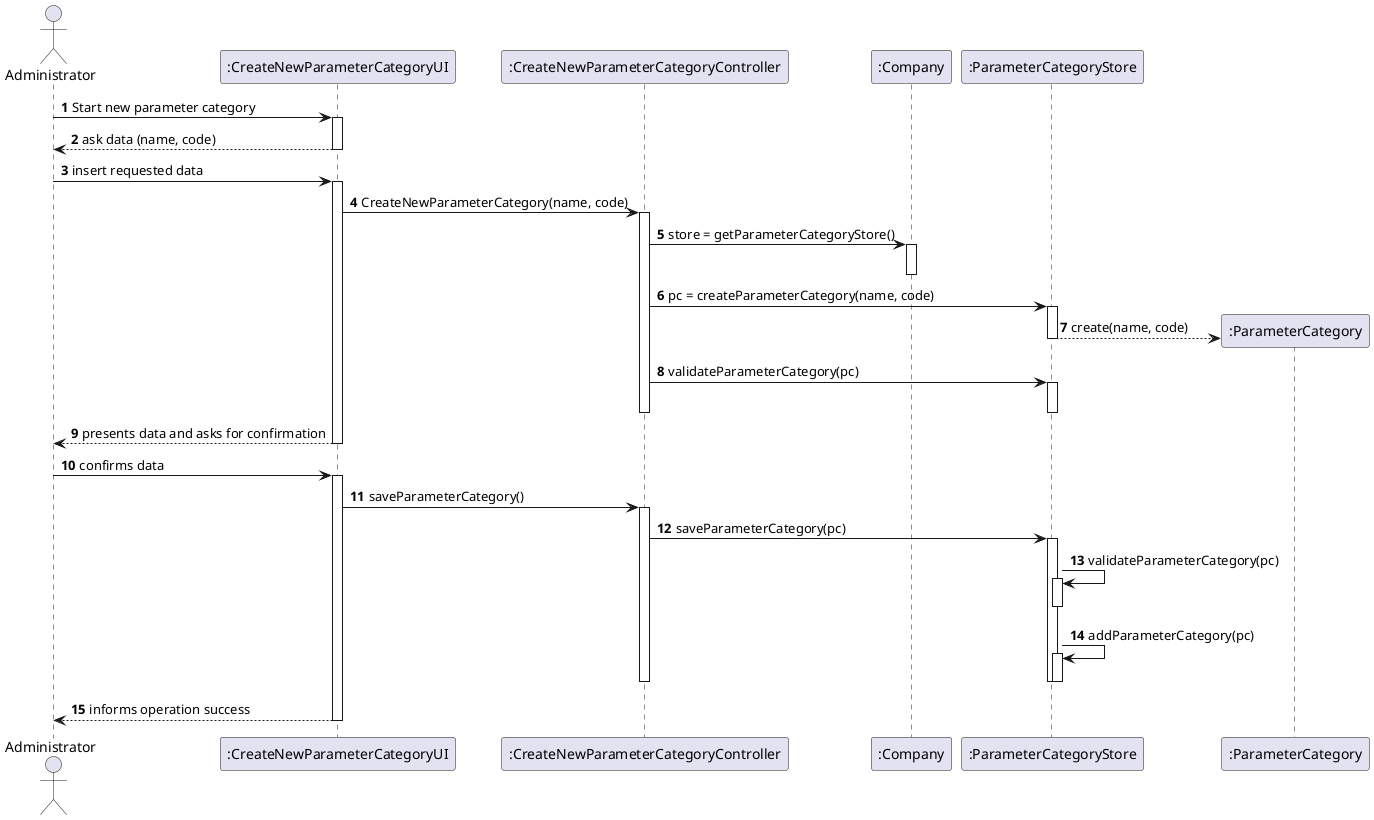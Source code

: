 @startuml
autonumber
'hide footbox
actor "Administrator" as ADMIN

participant ":CreateNewParameterCategoryUI" as UI
participant ":CreateNewParameterCategoryController" as CTRL
participant ":Company" as COMP
participant ":ParameterCategoryStore" as PCS
participant ":ParameterCategory" as PC



ADMIN -> UI : Start new parameter category
activate UI
UI --> ADMIN : ask data (name, code)
deactivate UI
ADMIN -> UI : insert requested data
activate UI
    UI -> CTRL : CreateNewParameterCategory(name, code)
    activate CTRL
        CTRL -> COMP : store = getParameterCategoryStore()
        activate COMP
        deactivate COMP
        CTRL -> PCS : pc = createParameterCategory(name, code)
        activate PCS
            PCS --> PC** : create(name, code)
        deactivate PCS
        CTRL -> PCS : validateParameterCategory(pc)
        activate PCS
        deactivate PCS
    deactivate CTRL
    UI --> ADMIN : presents data and asks for confirmation
deactivate UI
ADMIN -> UI : confirms data
activate UI
    UI -> CTRL : saveParameterCategory()
    activate CTRL
        CTRL -> PCS : saveParameterCategory(pc)
        activate PCS
            PCS -> PCS : validateParameterCategory(pc)
            activate PCS
            deactivate PCS
            PCS -> PCS : addParameterCategory(pc)
            activate PCS
            deactivate PCS
        deactivate PCS
    deactivate CTRL
    UI --> ADMIN : informs operation success
deactivate UI

@enduml
